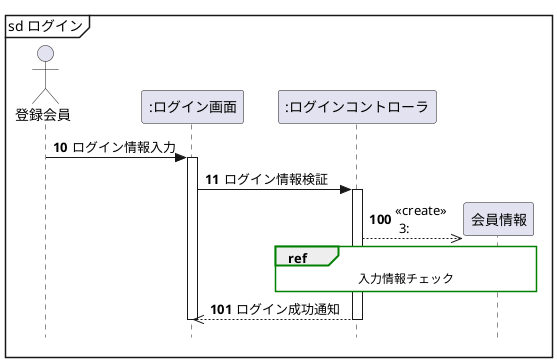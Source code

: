 @startuml
hide footbox
Actor 登録会員 as member
participant ":ログイン画面" as login
participant ":ログインコントローラ" as control
participant "会員情報" as entity
'メッセージに自動で番号を降る
autonumber 10
' 厳密なUMLに準拠する
skinparam style strictuml
' refの枠線
skinparam sequenceReferenceBorderColor green
' refの背景色
skinparam sequenceReferenceBackgroundColor white
' skinparam sequenceReferenceHeaderBackgroundColor lightblue
mainframe sd ログイン
member -> login : ログイン情報入力
activate login
login -> control : ログイン情報検証
activate control
create entity
autonumber 100
control -->> entity :<<create>>\n 3:
ref over  control, entity
入力情報チェック
end ref
login <<-- control : ログイン成功通知
deactivate control
deactivate login
@enduml